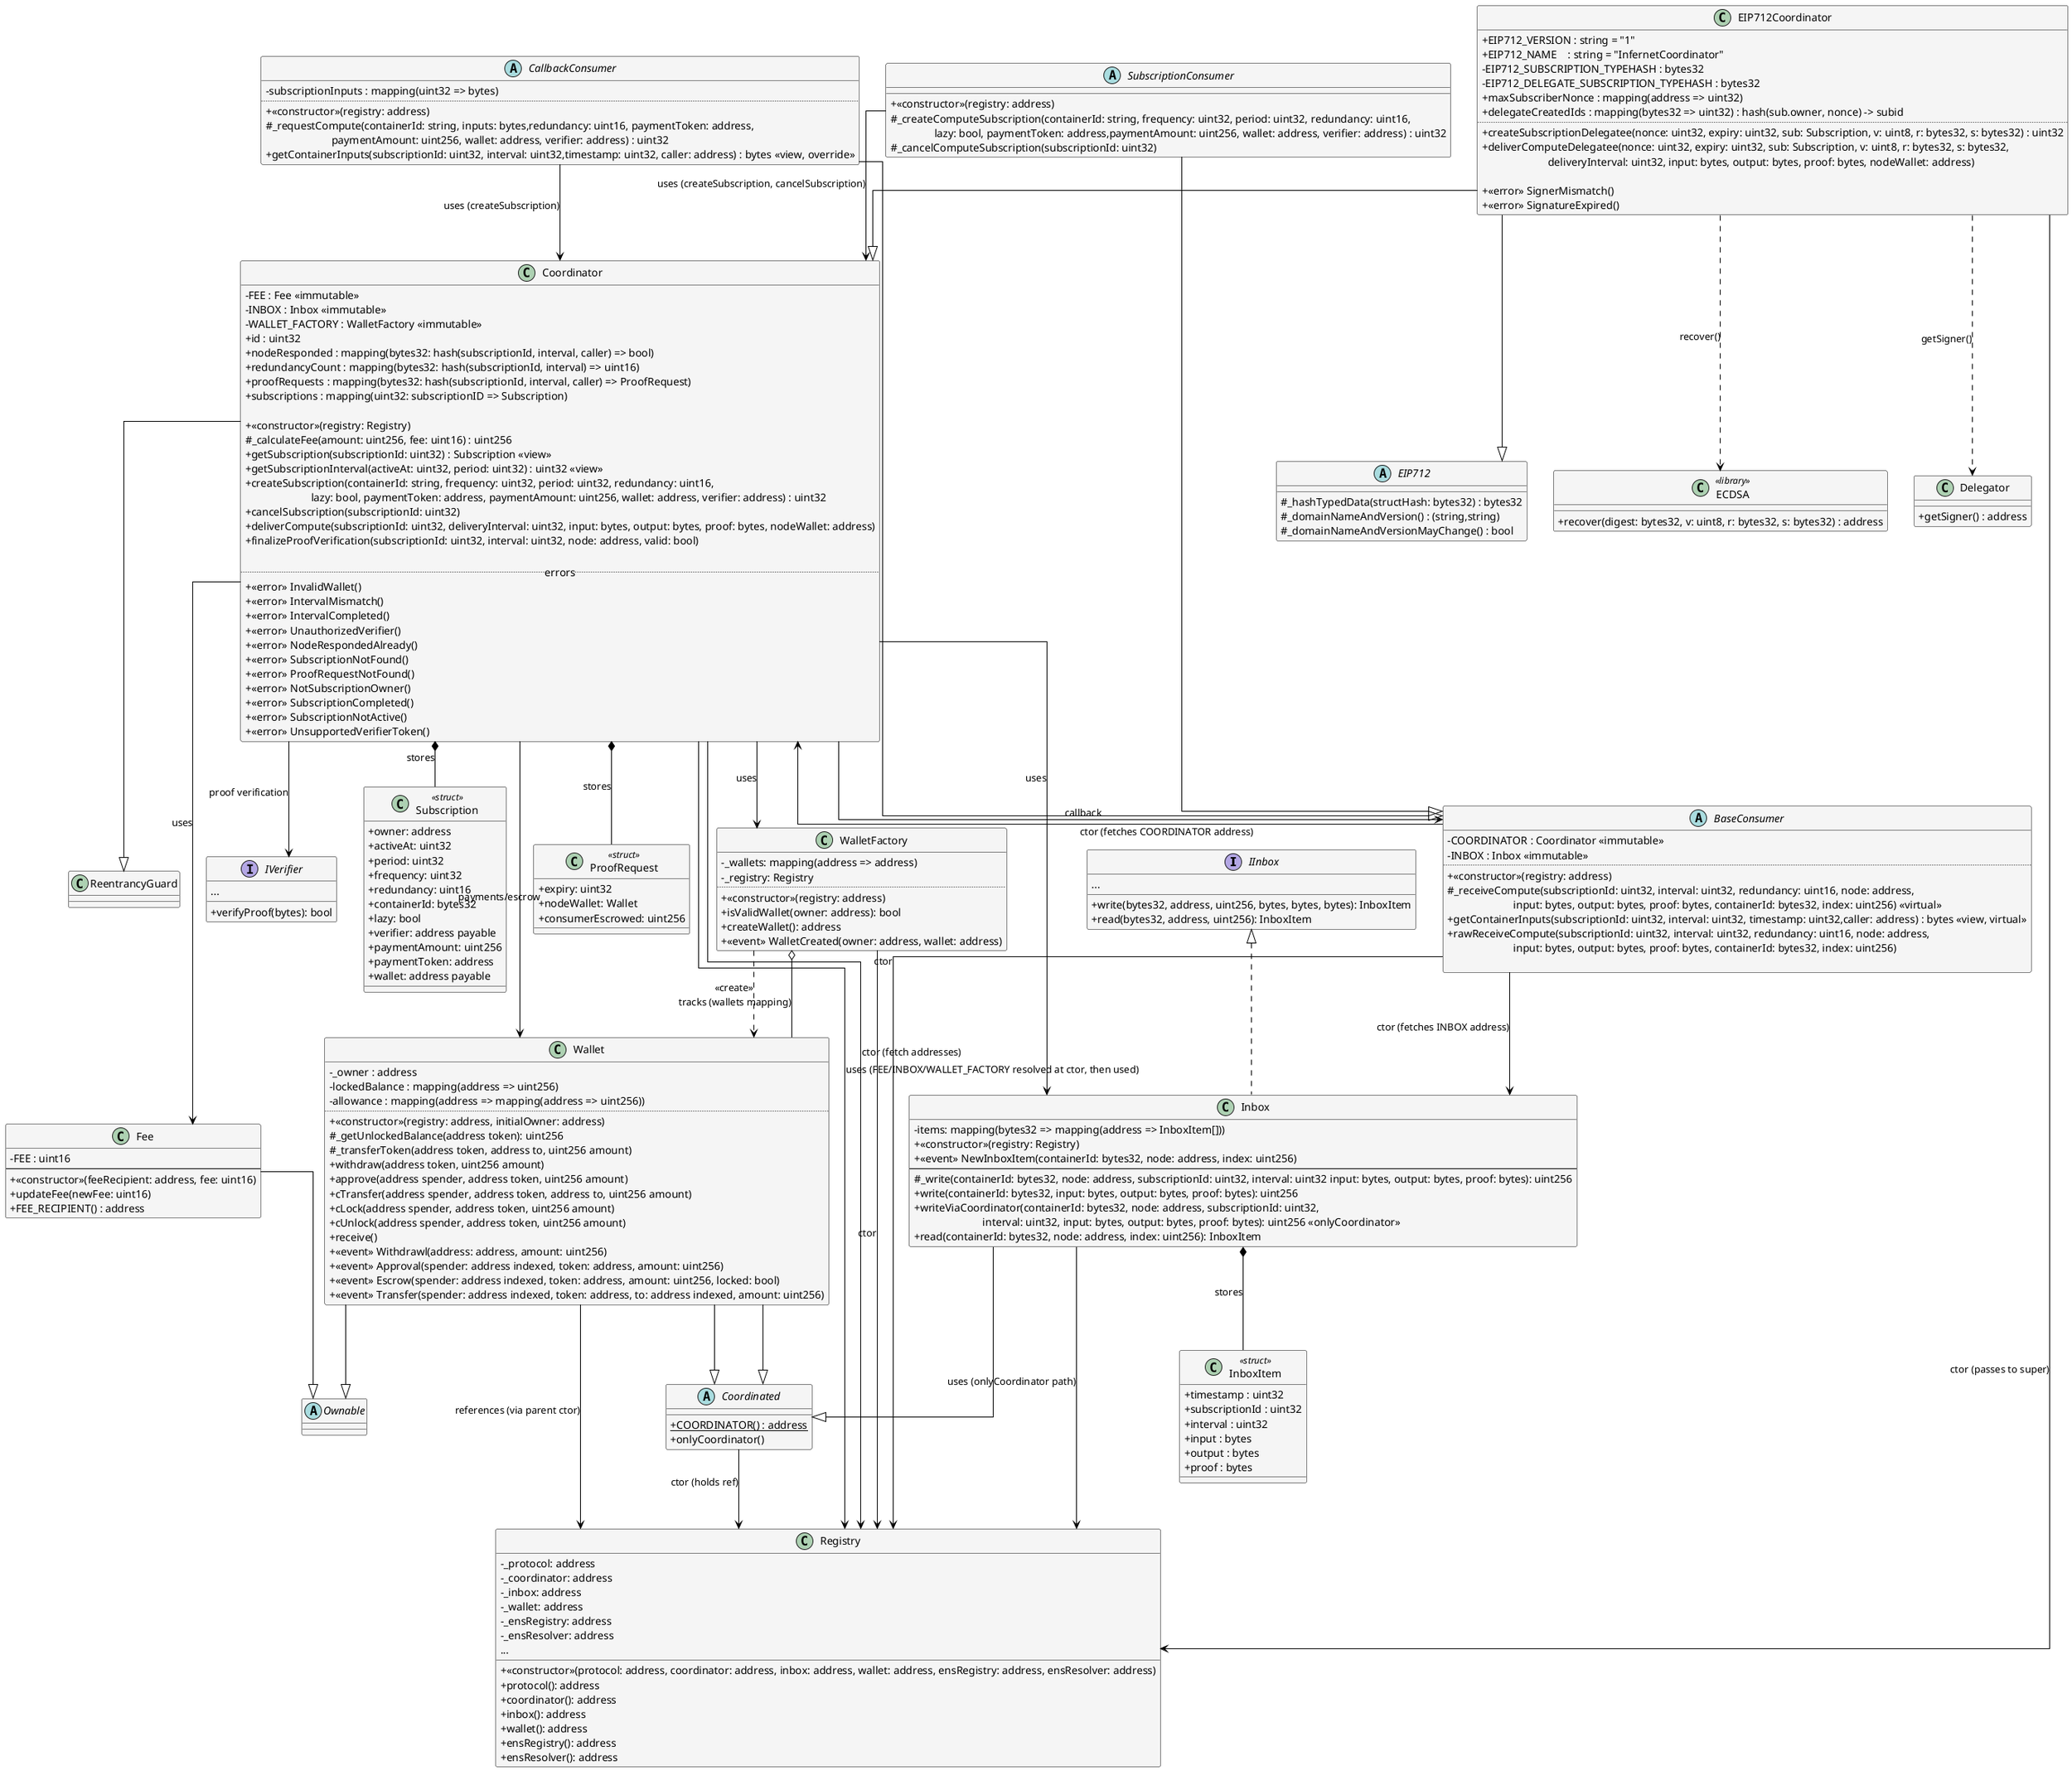 @startuml class-diagram

skinparam classAttributeIconSize 0
skinparam backgroundColor white
skinparam classBackgroundColor WhiteSmoke
skinparam classBorderColor Black
skinparam arrowColor Black
skinparam linetype ortho

interface "IInbox" as IInbox {
    + write(bytes32, address, uint256, bytes, bytes, bytes): InboxItem
    + read(bytes32, address, uint256): InboxItem
    ...
}

interface "IVerifier" as IVerifier {
    + verifyProof(bytes): bool
    ...
}

' ===== Structs =====
class "Subscription" as Subscription <<struct>> {
  + owner: address
  + activeAt: uint32
  + period: uint32
  + frequency: uint32
  + redundancy: uint16
  + containerId: bytes32
  + lazy: bool
  + verifier: address payable
  + paymentAmount: uint256
  + paymentToken: address
  + wallet: address payable
}

class "ProofRequest" as ProofRequest <<struct>> {
  + expiry: uint32
  + nodeWallet: Wallet
  + consumerEscrowed: uint256
}


class InboxItem <<struct>> {
    +timestamp : uint32
    +subscriptionId : uint32
    +interval : uint32
    +input : bytes
    +output : bytes
    +proof : bytes
}


' ===== Class =====
class "Registry" as Registry {
    - _protocol: address
    - _coordinator: address
    - _inbox: address
    - _wallet: address
    - _ensRegistry: address
    - _ensResolver: address
    + <<constructor>>(protocol: address, coordinator: address, inbox: address, wallet: address, ensRegistry: address, ensResolver: address)
    + protocol(): address
    + coordinator(): address
    + inbox(): address
    + wallet(): address
    + ensRegistry(): address
    + ensResolver(): address
    ...
}

class "Inbox" as Inbox implements IInbox {
    - items: mapping(bytes32 => mapping(address => InboxItem[]))
    + <<constructor>>(registry: Registry)
    + <<event>> NewInboxItem(containerId: bytes32, node: address, index: uint256)
    --
    # _write(containerId: bytes32, node: address, subscriptionId: uint32, interval: uint32 input: bytes, output: bytes, proof: bytes): uint256
    + write(containerId: bytes32, input: bytes, output: bytes, proof: bytes): uint256
    + writeViaCoordinator(containerId: bytes32, node: address, subscriptionId: uint32,\n\t\t\t interval: uint32, input: bytes, output: bytes, proof: bytes): uint256 <<onlyCoordinator>>
    + read(containerId: bytes32, node: address, index: uint256): InboxItem
}

' Payment system
class "Fee" as Fee {
    - FEE : uint16
    --
    + <<constructor>>(feeRecipient: address, fee: uint16)
    + updateFee(newFee: uint16)
    + FEE_RECIPIENT() : address
}

abstract class Ownable
abstract class Coordinated {
    +{static} COORDINATOR() : address
    +onlyCoordinator()
}

class "Wallet" as Wallet {
    - _owner : address
    - lockedBalance : mapping(address => uint256)
    - allowance : mapping(address => mapping(address => uint256))
    ....
    + <<constructor>>(registry: address, initialOwner: address)
    # _getUnlockedBalance(address token): uint256
    # _transferToken(address token, address to, uint256 amount)
    + withdraw(address token, uint256 amount)
    + approve(address spender, address token, uint256 amount)
    + cTransfer(address spender, address token, address to, uint256 amount)
    + cLock(address spender, address token, uint256 amount)
    + cUnlock(address spender, address token, uint256 amount)
    + receive()
    + <<event>> Withdrawl(address: address, amount: uint256)
    + <<event>> Approval(spender: address indexed, token: address, amount: uint256)
    + <<event>> Escrow(spender: address indexed, token: address, amount: uint256, locked: bool)
    + <<event>> Transfer(spender: address indexed, token: address, to: address indexed, amount: uint256)
}

class "WalletFactory" as WalletFactory {
    - _wallets: mapping(address => address)
    - _registry: Registry
    ....
    + <<constructor>>(registry: address)
    + isValidWallet(owner: address): bool
    + createWallet(): address
    + <<event>> WalletCreated(owner: address, wallet: address)
}

class "Coordinator" as Coordinator {
    - FEE : Fee <<immutable>>
    - INBOX : Inbox <<immutable>>
    - WALLET_FACTORY : WalletFactory <<immutable>>
    + id : uint32
    + nodeResponded : mapping(bytes32: hash(subscriptionId, interval, caller) => bool)
    + redundancyCount : mapping(bytes32: hash(subscriptionId, interval) => uint16)
    + proofRequests : mapping(bytes32: hash(subscriptionId, interval, caller) => ProofRequest)
    + subscriptions : mapping(uint32: subscriptionID => Subscription)

    + <<constructor>>(registry: Registry)
    # _calculateFee(amount: uint256, fee: uint16) : uint256
    + getSubscription(subscriptionId: uint32) : Subscription <<view>>
    + getSubscriptionInterval(activeAt: uint32, period: uint32) : uint32 <<view>>
    + createSubscription(containerId: string, frequency: uint32, period: uint32, redundancy: uint16,\n\t\t\tlazy: bool, paymentToken: address, paymentAmount: uint256, wallet: address, verifier: address) : uint32
    + cancelSubscription(subscriptionId: uint32)
    + deliverCompute(subscriptionId: uint32, deliveryInterval: uint32, input: bytes, output: bytes, proof: bytes, nodeWallet: address)
    + finalizeProofVerification(subscriptionId: uint32, interval: uint32, node: address, valid: bool)

    ..errors..
    + <<error>> InvalidWallet()
    + <<error>> IntervalMismatch()
    + <<error>> IntervalCompleted()
    + <<error>> UnauthorizedVerifier()
    + <<error>> NodeRespondedAlready()
    + <<error>> SubscriptionNotFound()
    + <<error>> ProofRequestNotFound()
    + <<error>> NotSubscriptionOwner()
    + <<error>> SubscriptionCompleted()
    + <<error>> SubscriptionNotActive()
    + <<error>> UnsupportedVerifierToken()
}

abstract class EIP712 {
    # _hashTypedData(structHash: bytes32) : bytes32
    # _domainNameAndVersion() : (string,string)
    # _domainNameAndVersionMayChange() : bool
}

class ECDSA <<library>> {
    + recover(digest: bytes32, v: uint8, r: bytes32, s: bytes32) : address
}
class Delegator {
      + getSigner() : address
}

class "EIP712Coordinator" as EIP712Coordinator {
    + EIP712_VERSION : string = "1"
    + EIP712_NAME    : string = "InfernetCoordinator"
    - EIP712_SUBSCRIPTION_TYPEHASH : bytes32
    - EIP712_DELEGATE_SUBSCRIPTION_TYPEHASH : bytes32
    + maxSubscriberNonce : mapping(address => uint32)
    + delegateCreatedIds : mapping(bytes32 => uint32) : hash(sub.owner, nonce) -> subid
    ....
    + createSubscriptionDelegatee(nonce: uint32, expiry: uint32, sub: Subscription, v: uint8, r: bytes32, s: bytes32) : uint32
    + deliverComputeDelegatee(nonce: uint32, expiry: uint32, sub: Subscription, v: uint8, r: bytes32, s: bytes32,\n\t\t\tdeliveryInterval: uint32, input: bytes, output: bytes, proof: bytes, nodeWallet: address)

    + <<error>> SignerMismatch()
    + <<error>> SignatureExpired()
}

' Consumer base classes
abstract class "BaseConsumer" as BaseConsumer {
  - COORDINATOR : Coordinator <<immutable>>
  - INBOX : Inbox <<immutable>>
  ....
  + <<constructor>>(registry: address)
  # _receiveCompute(subscriptionId: uint32, interval: uint32, redundancy: uint16, node: address,\n\t\t\tinput: bytes, output: bytes, proof: bytes, containerId: bytes32, index: uint256) <<virtual>>
  + getContainerInputs(subscriptionId: uint32, interval: uint32, timestamp: uint32,caller: address) : bytes <<view, virtual>>
  + rawReceiveCompute(subscriptionId: uint32, interval: uint32, redundancy: uint16, node: address,\n\t\t\tinput: bytes, output: bytes, proof: bytes, containerId: bytes32, index: uint256)

}

' ===== CallbackConsumer =====
abstract class "CallbackConsumer" as CallbackConsumer {
  - subscriptionInputs : mapping(uint32 => bytes)
  ....
  + <<constructor>>(registry: address)
  # _requestCompute(containerId: string, inputs: bytes,redundancy: uint16, paymentToken: address,\n\t\t\tpaymentAmount: uint256, wallet: address, verifier: address) : uint32
  + getContainerInputs(subscriptionId: uint32, interval: uint32,timestamp: uint32, caller: address) : bytes <<view, override>>
}

abstract class "SubscriptionConsumer" as SubscriptionConsumer {
  + <<constructor>>(registry: address)
  # _createComputeSubscription(containerId: string, frequency: uint32, period: uint32, redundancy: uint16,\n\t\tlazy: bool, paymentToken: address,paymentAmount: uint256, wallet: address, verifier: address) : uint32
  # _cancelComputeSubscription(subscriptionId: uint32)
}

' Relationships
' ------------------------
' (1) 생성자 주입 (ctor)
' ------------------------
Coordinated --> Registry : ctor (holds ref)
WalletFactory --> Registry : ctor
Coordinator --> Registry : ctor (fetch addresses)
EIP712Coordinator --> Registry : ctor (passes to super)
BaseConsumer --> Registry: ctor

' Wallet은 Coordinated를 통해 간접 주입
Wallet --|> Coordinated
Wallet --> Registry : references (via parent ctor)

' ------------------------
' (2) 런타임 사용 (uses)
' ------------------------
Inbox --> Registry : uses (onlyCoordinator path)
Coordinator --> Registry : uses (FEE/INBOX/WALLET_FACTORY resolved at ctor, then used)

Wallet --|> Ownable
Wallet --|> Coordinated

WalletFactory ..> Wallet    : <<create>>
WalletFactory o-- Wallet    : tracks (wallets mapping)

Inbox --|> Coordinated
Inbox *-- InboxItem : stores

Fee --|> Ownable

Coordinator --|> ReentrancyGuard
Coordinator *-- Subscription : stores
Coordinator *-- ProofRequest : stores
Coordinator --> Fee           : uses
Coordinator --> Inbox         : uses
Coordinator --> WalletFactory : uses
Coordinator --> Wallet        : payments/escrow
Coordinator --> BaseConsumer  : callback
Coordinator --> IVerifier     : proof verification

EIP712Coordinator --|> Coordinator
EIP712Coordinator --|> EIP712
EIP712Coordinator ..> ECDSA     : recover()
EIP712Coordinator ..> Delegator : getSigner()

BaseConsumer --> Coordinator : ctor (fetches COORDINATOR address)
BaseConsumer --> Inbox       : ctor (fetches INBOX address)

CallbackConsumer --|> BaseConsumer
CallbackConsumer --> Coordinator : uses (createSubscription)

SubscriptionConsumer --|> BaseConsumer
SubscriptionConsumer --> Coordinator : uses (createSubscription, cancelSubscription)


@enduml
